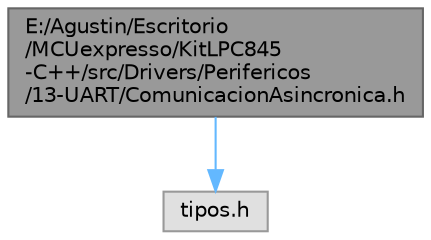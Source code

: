 digraph "E:/Agustin/Escritorio/MCUexpresso/KitLPC845-C++/src/Drivers/Perifericos/13-UART/ComunicacionAsincronica.h"
{
 // LATEX_PDF_SIZE
  bgcolor="transparent";
  edge [fontname=Helvetica,fontsize=10,labelfontname=Helvetica,labelfontsize=10];
  node [fontname=Helvetica,fontsize=10,shape=box,height=0.2,width=0.4];
  Node1 [id="Node000001",label="E:/Agustin/Escritorio\l/MCUexpresso/KitLPC845\l-C++/src/Drivers/Perifericos\l/13-UART/ComunicacionAsincronica.h",height=0.2,width=0.4,color="gray40", fillcolor="grey60", style="filled", fontcolor="black",tooltip="Objeto base para la creacion de comunicaciones asincrónicas."];
  Node1 -> Node2 [id="edge1_Node000001_Node000002",color="steelblue1",style="solid",tooltip=" "];
  Node2 [id="Node000002",label="tipos.h",height=0.2,width=0.4,color="grey60", fillcolor="#E0E0E0", style="filled",tooltip=" "];
}
